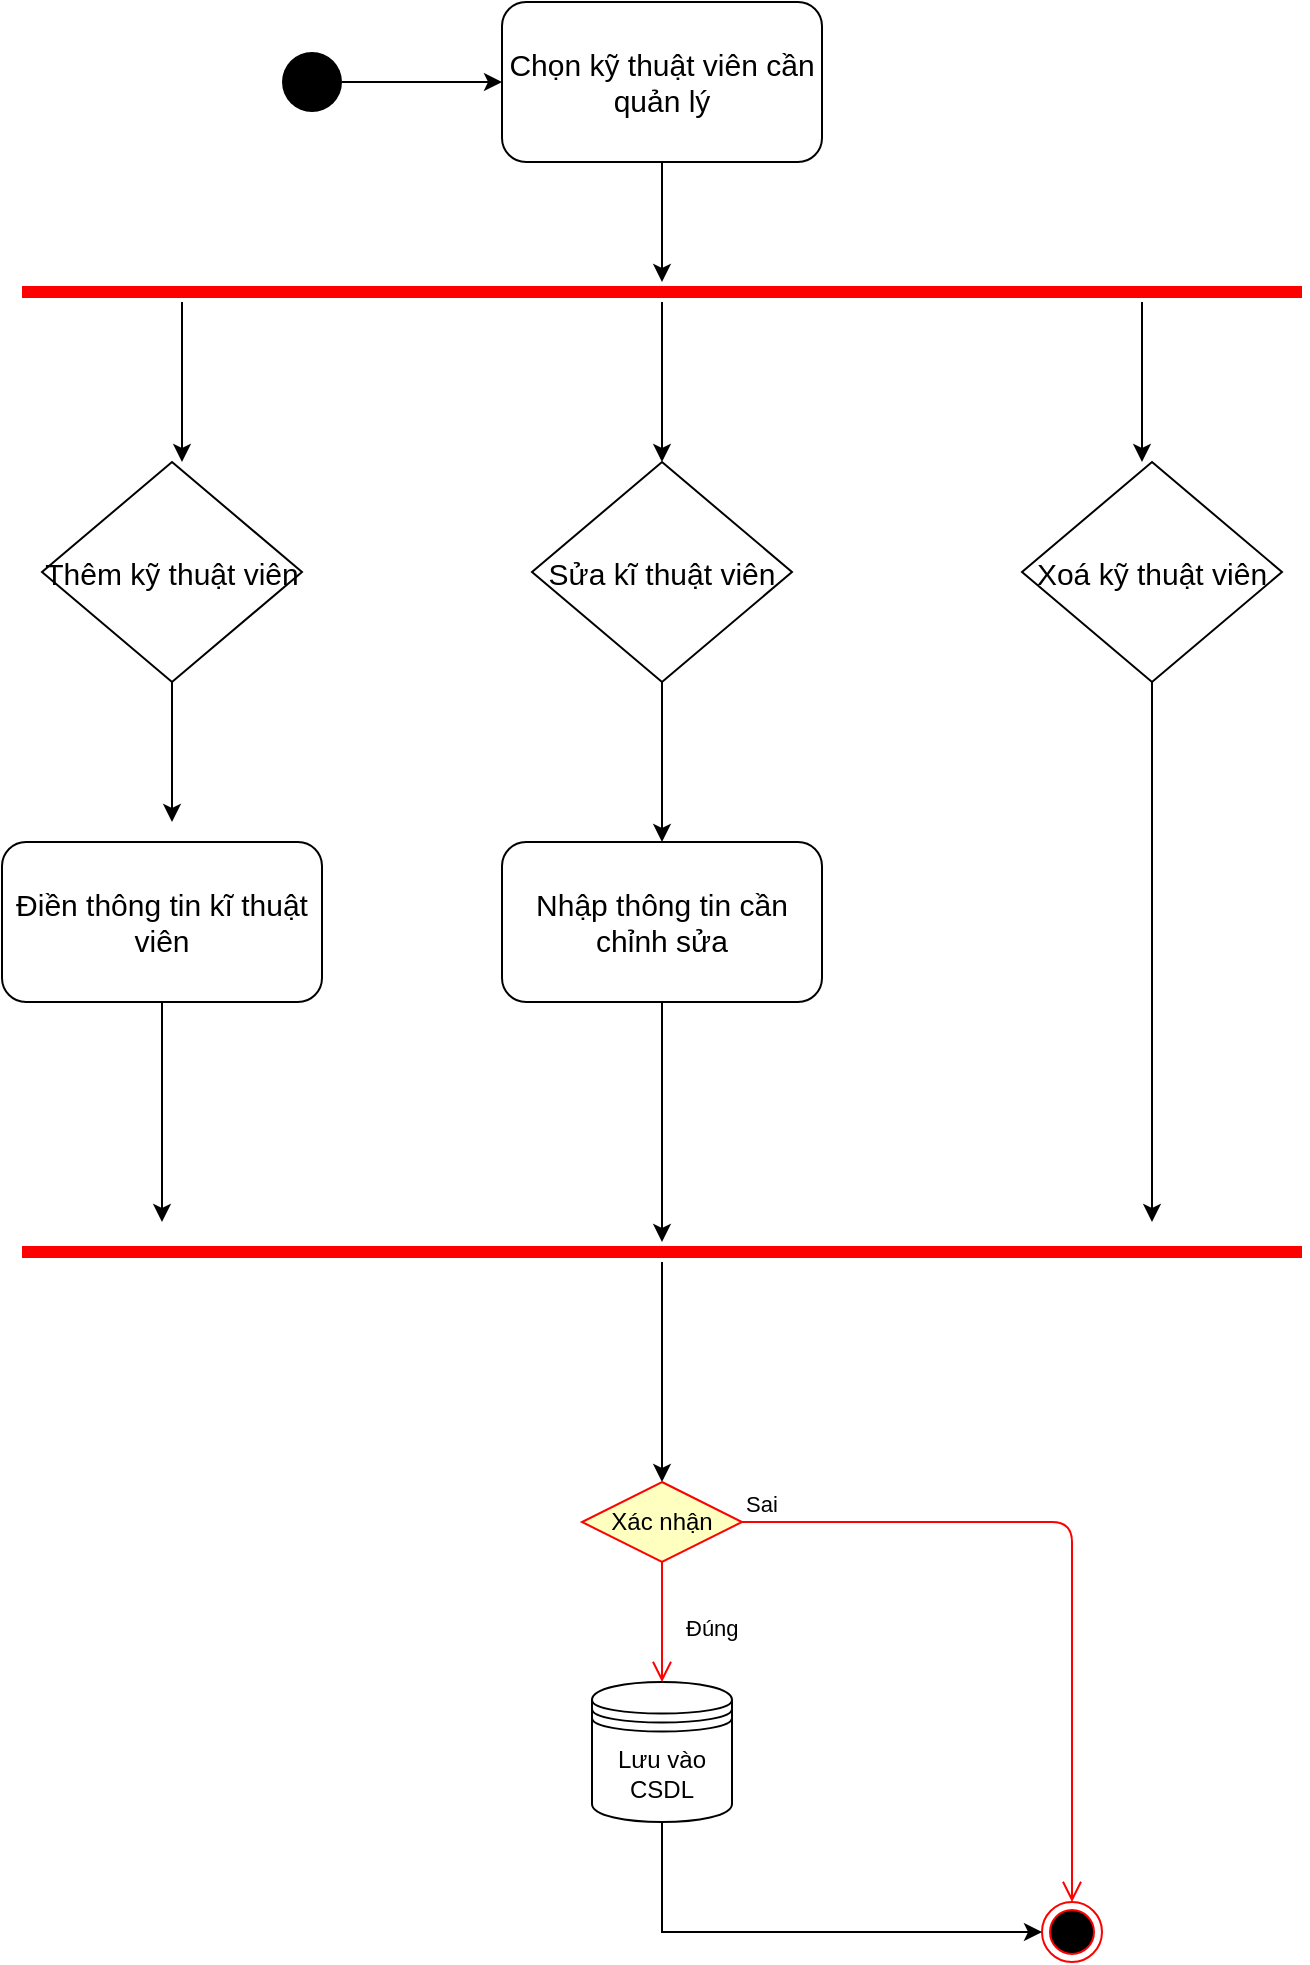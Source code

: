 <mxfile version="13.9.2" type="device"><diagram name="Page-1" id="e7e014a7-5840-1c2e-5031-d8a46d1fe8dd"><mxGraphModel dx="1038" dy="592" grid="1" gridSize="10" guides="1" tooltips="1" connect="1" arrows="1" fold="1" page="1" pageScale="1" pageWidth="1169" pageHeight="826" background="#ffffff" math="0" shadow="0"><root><mxCell id="0"/><mxCell id="1" parent="0"/><mxCell id="A0P0WAkoeJ6fGI72fvnO-79" style="edgeStyle=orthogonalEdgeStyle;rounded=0;orthogonalLoop=1;jettySize=auto;html=1;entryX=0;entryY=0.5;entryDx=0;entryDy=0;fontSize=15;" parent="1" source="A0P0WAkoeJ6fGI72fvnO-41" target="A0P0WAkoeJ6fGI72fvnO-78" edge="1"><mxGeometry relative="1" as="geometry"/></mxCell><mxCell id="A0P0WAkoeJ6fGI72fvnO-41" value="" style="ellipse;fillColor=#000000;strokeColor=none;" parent="1" vertex="1"><mxGeometry x="410" y="45" width="30" height="30" as="geometry"/></mxCell><mxCell id="A0P0WAkoeJ6fGI72fvnO-136" style="edgeStyle=orthogonalEdgeStyle;rounded=0;orthogonalLoop=1;jettySize=auto;html=1;fontSize=15;" parent="1" source="A0P0WAkoeJ6fGI72fvnO-78" target="A0P0WAkoeJ6fGI72fvnO-134" edge="1"><mxGeometry relative="1" as="geometry"/></mxCell><mxCell id="A0P0WAkoeJ6fGI72fvnO-78" value="Chọn kỹ thuật viên cần quản lý" style="shape=rect;html=1;rounded=1;whiteSpace=wrap;align=center;fontSize=15;" parent="1" vertex="1"><mxGeometry x="520" y="20" width="160" height="80" as="geometry"/></mxCell><mxCell id="A0P0WAkoeJ6fGI72fvnO-137" style="edgeStyle=orthogonalEdgeStyle;rounded=0;orthogonalLoop=1;jettySize=auto;html=1;entryX=0.5;entryY=0;entryDx=0;entryDy=0;fontSize=15;" parent="1" source="A0P0WAkoeJ6fGI72fvnO-134" edge="1"><mxGeometry relative="1" as="geometry"><mxPoint x="360" y="250" as="targetPoint"/><Array as="points"><mxPoint x="360" y="180"/><mxPoint x="360" y="180"/></Array></mxGeometry></mxCell><mxCell id="A0P0WAkoeJ6fGI72fvnO-138" style="edgeStyle=orthogonalEdgeStyle;rounded=0;orthogonalLoop=1;jettySize=auto;html=1;entryX=0.5;entryY=0;entryDx=0;entryDy=0;fontSize=15;" parent="1" source="A0P0WAkoeJ6fGI72fvnO-134" edge="1"><mxGeometry relative="1" as="geometry"><mxPoint x="600" y="250" as="targetPoint"/></mxGeometry></mxCell><mxCell id="A0P0WAkoeJ6fGI72fvnO-139" style="edgeStyle=orthogonalEdgeStyle;rounded=0;orthogonalLoop=1;jettySize=auto;html=1;entryX=0.5;entryY=0;entryDx=0;entryDy=0;fontSize=15;" parent="1" source="A0P0WAkoeJ6fGI72fvnO-134" edge="1"><mxGeometry relative="1" as="geometry"><mxPoint x="840" y="250" as="targetPoint"/><Array as="points"><mxPoint x="840" y="190"/><mxPoint x="840" y="190"/></Array></mxGeometry></mxCell><mxCell id="A0P0WAkoeJ6fGI72fvnO-134" value="" style="shape=line;html=1;strokeWidth=6;strokeColor=#ff0000;fontSize=15;" parent="1" vertex="1"><mxGeometry x="280" y="160" width="640" height="10" as="geometry"/></mxCell><mxCell id="A0P0WAkoeJ6fGI72fvnO-150" style="edgeStyle=orthogonalEdgeStyle;rounded=0;orthogonalLoop=1;jettySize=auto;html=1;fontSize=15;" parent="1" source="A0P0WAkoeJ6fGI72fvnO-140" edge="1"><mxGeometry relative="1" as="geometry"><mxPoint x="355" y="430" as="targetPoint"/></mxGeometry></mxCell><mxCell id="A0P0WAkoeJ6fGI72fvnO-140" value="Thêm kỹ thuật viên" style="rhombus;fontSize=15;" parent="1" vertex="1"><mxGeometry x="290" y="250" width="130" height="110" as="geometry"/></mxCell><mxCell id="A0P0WAkoeJ6fGI72fvnO-148" style="edgeStyle=orthogonalEdgeStyle;rounded=0;orthogonalLoop=1;jettySize=auto;html=1;entryX=0.5;entryY=0;entryDx=0;entryDy=0;fontSize=15;" parent="1" source="A0P0WAkoeJ6fGI72fvnO-141" target="A0P0WAkoeJ6fGI72fvnO-144" edge="1"><mxGeometry relative="1" as="geometry"/></mxCell><mxCell id="A0P0WAkoeJ6fGI72fvnO-141" value="Sửa kĩ thuật viên" style="rhombus;fontSize=15;" parent="1" vertex="1"><mxGeometry x="535" y="250" width="130" height="110" as="geometry"/></mxCell><mxCell id="A0P0WAkoeJ6fGI72fvnO-153" style="edgeStyle=orthogonalEdgeStyle;rounded=0;orthogonalLoop=1;jettySize=auto;html=1;fontSize=15;" parent="1" source="A0P0WAkoeJ6fGI72fvnO-142" edge="1"><mxGeometry relative="1" as="geometry"><mxPoint x="845" y="630" as="targetPoint"/></mxGeometry></mxCell><mxCell id="A0P0WAkoeJ6fGI72fvnO-142" value="Xoá kỹ thuật viên" style="rhombus;fontSize=15;" parent="1" vertex="1"><mxGeometry x="780" y="250" width="130" height="110" as="geometry"/></mxCell><mxCell id="A0P0WAkoeJ6fGI72fvnO-151" style="edgeStyle=orthogonalEdgeStyle;rounded=0;orthogonalLoop=1;jettySize=auto;html=1;fontSize=15;" parent="1" source="A0P0WAkoeJ6fGI72fvnO-143" edge="1"><mxGeometry relative="1" as="geometry"><mxPoint x="350" y="630" as="targetPoint"/></mxGeometry></mxCell><mxCell id="A0P0WAkoeJ6fGI72fvnO-143" value="Điền thông tin kĩ thuật viên" style="shape=rect;html=1;rounded=1;whiteSpace=wrap;align=center;fontSize=15;" parent="1" vertex="1"><mxGeometry x="270" y="440" width="160" height="80" as="geometry"/></mxCell><mxCell id="A0P0WAkoeJ6fGI72fvnO-152" style="edgeStyle=orthogonalEdgeStyle;rounded=0;orthogonalLoop=1;jettySize=auto;html=1;fontSize=15;" parent="1" source="A0P0WAkoeJ6fGI72fvnO-144" target="A0P0WAkoeJ6fGI72fvnO-146" edge="1"><mxGeometry relative="1" as="geometry"/></mxCell><mxCell id="A0P0WAkoeJ6fGI72fvnO-144" value="Nhập thông tin cần chỉnh sửa" style="shape=rect;html=1;rounded=1;whiteSpace=wrap;align=center;fontSize=15;" parent="1" vertex="1"><mxGeometry x="520" y="440" width="160" height="80" as="geometry"/></mxCell><mxCell id="LFtbAFtzMN5yrmnBrHKW-7" style="edgeStyle=orthogonalEdgeStyle;rounded=0;orthogonalLoop=1;jettySize=auto;html=1;entryX=0.5;entryY=0;entryDx=0;entryDy=0;" edge="1" parent="1" source="A0P0WAkoeJ6fGI72fvnO-146" target="LFtbAFtzMN5yrmnBrHKW-4"><mxGeometry relative="1" as="geometry"/></mxCell><mxCell id="A0P0WAkoeJ6fGI72fvnO-146" value="" style="shape=line;html=1;strokeWidth=6;strokeColor=#ff0000;fontSize=15;" parent="1" vertex="1"><mxGeometry x="280" y="640" width="640" height="10" as="geometry"/></mxCell><mxCell id="LFtbAFtzMN5yrmnBrHKW-1" value="" style="ellipse;html=1;shape=endState;fillColor=#000000;strokeColor=#ff0000;" vertex="1" parent="1"><mxGeometry x="790" y="970" width="30" height="30" as="geometry"/></mxCell><mxCell id="LFtbAFtzMN5yrmnBrHKW-8" style="edgeStyle=orthogonalEdgeStyle;rounded=0;orthogonalLoop=1;jettySize=auto;html=1;entryX=0;entryY=0.5;entryDx=0;entryDy=0;" edge="1" parent="1" source="LFtbAFtzMN5yrmnBrHKW-3" target="LFtbAFtzMN5yrmnBrHKW-1"><mxGeometry relative="1" as="geometry"><Array as="points"><mxPoint x="600" y="985"/></Array></mxGeometry></mxCell><mxCell id="LFtbAFtzMN5yrmnBrHKW-3" value="Lưu vào CSDL" style="shape=datastore;whiteSpace=wrap;html=1;" vertex="1" parent="1"><mxGeometry x="565" y="860" width="70" height="70" as="geometry"/></mxCell><mxCell id="LFtbAFtzMN5yrmnBrHKW-4" value="Xác nhận&lt;br&gt;" style="rhombus;whiteSpace=wrap;html=1;fillColor=#ffffc0;strokeColor=#ff0000;" vertex="1" parent="1"><mxGeometry x="560" y="760" width="80" height="40" as="geometry"/></mxCell><mxCell id="LFtbAFtzMN5yrmnBrHKW-5" value="Sai" style="edgeStyle=orthogonalEdgeStyle;html=1;align=left;verticalAlign=bottom;endArrow=open;endSize=8;strokeColor=#ff0000;entryX=0.5;entryY=0;entryDx=0;entryDy=0;" edge="1" source="LFtbAFtzMN5yrmnBrHKW-4" parent="1" target="LFtbAFtzMN5yrmnBrHKW-1"><mxGeometry x="-1" relative="1" as="geometry"><mxPoint x="740" y="780" as="targetPoint"/></mxGeometry></mxCell><mxCell id="LFtbAFtzMN5yrmnBrHKW-6" value="Đúng" style="edgeStyle=orthogonalEdgeStyle;html=1;align=left;verticalAlign=top;endArrow=open;endSize=8;strokeColor=#ff0000;" edge="1" source="LFtbAFtzMN5yrmnBrHKW-4" parent="1"><mxGeometry x="-0.333" y="10" relative="1" as="geometry"><mxPoint x="600" y="860" as="targetPoint"/><mxPoint as="offset"/></mxGeometry></mxCell></root></mxGraphModel></diagram></mxfile>